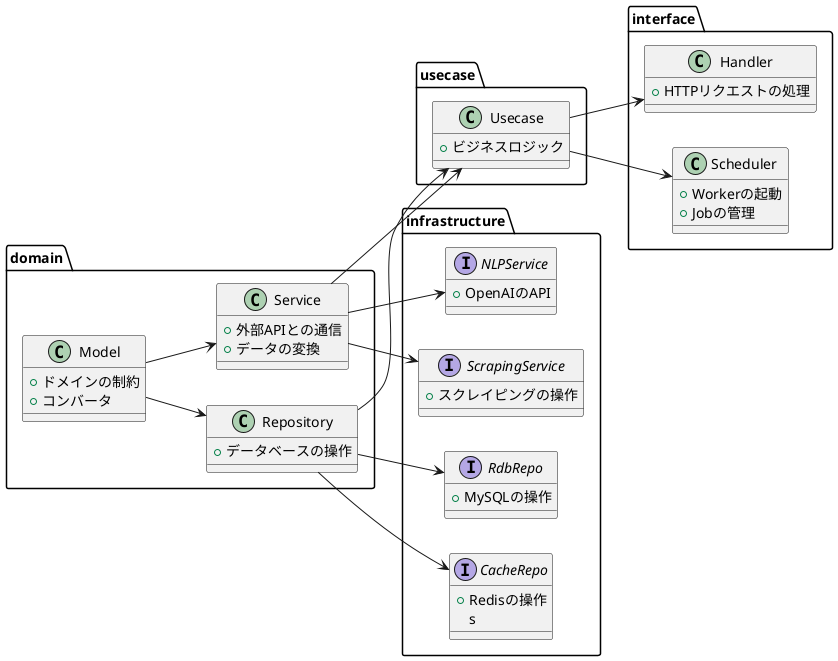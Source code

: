 @startuml

left to right direction

package "domain" {
  class Model {
    +ドメインの制約
    +コンバータ
  }
  class Repository {
    +データベースの操作
  }

  class Service {
    +外部APIとの通信
    +データの変換
  }
}

package "usecase" {
  class Usecase {
   +ビジネスロジック
  }
}

package "interface" {

  class Handler {
    +HTTPリクエストの処理
  }

  class Scheduler {
    +Workerの起動
    +Jobの管理
  }
}


package "infrastructure" {
    interface NLPService {
        +OpenAIのAPI
    }
    interface ScrapingService{
        +スクレイピングの操作
    }
    interface RdbRepo {
        +MySQLの操作
    }
    interface CacheRepo {
        +Redisの操作
    s
}

Model --> Repository
Model --> Service
Repository --> Usecase
Repository --> RdbRepo
Repository --> CacheRepo
Service --> NLPService
Service --> ScrapingService
Service --> Usecase
Usecase --> Handler
Usecase --> Scheduler

@enduml
